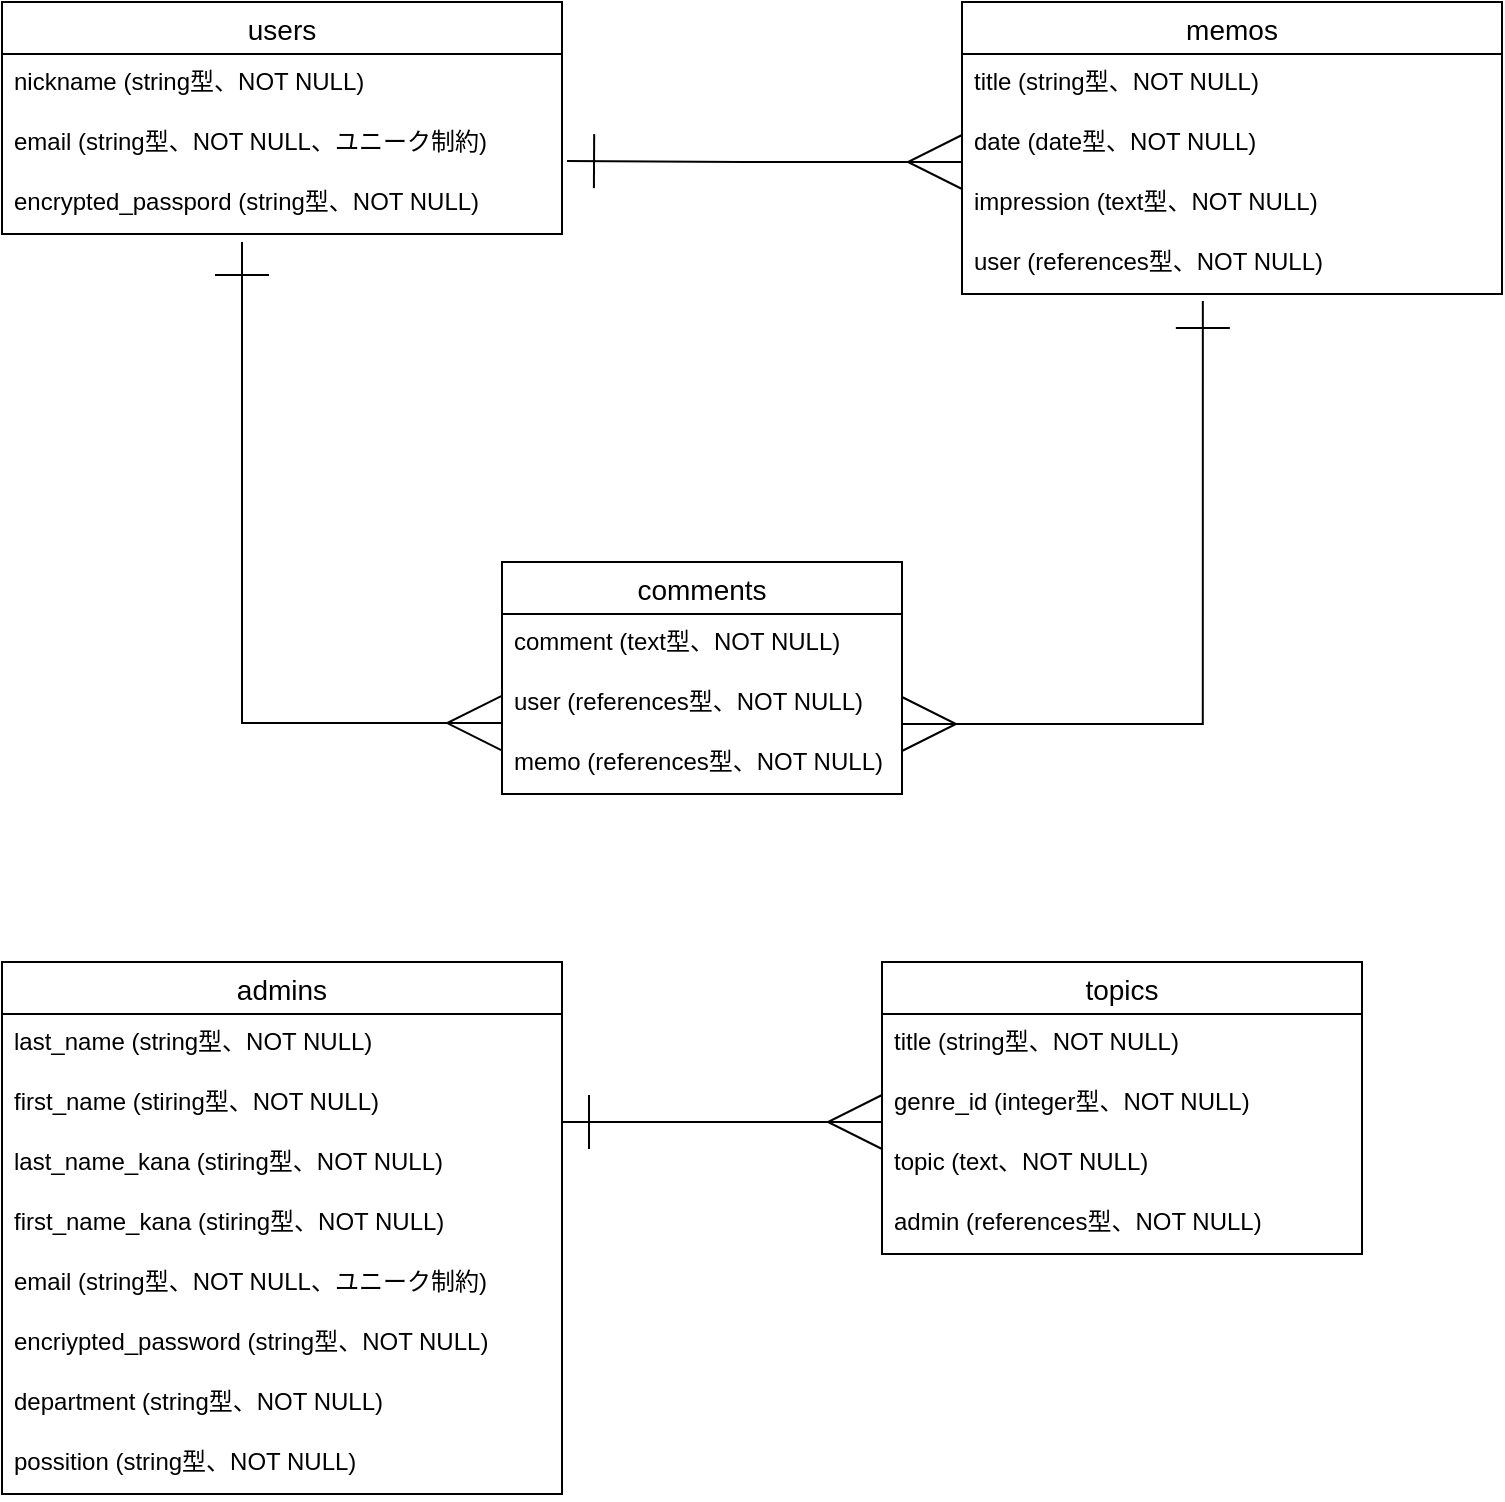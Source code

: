 <mxfile>
    <diagram id="nBu3KHAfV3649s3P54Zg" name="ページ1">
        <mxGraphModel dx="521" dy="639" grid="1" gridSize="10" guides="0" tooltips="1" connect="1" arrows="1" fold="1" page="1" pageScale="1" pageWidth="827" pageHeight="1169" math="0" shadow="0">
            <root>
                <mxCell id="0"/>
                <mxCell id="1" parent="0"/>
                <mxCell id="2" value="users" style="swimlane;fontStyle=0;childLayout=stackLayout;horizontal=1;startSize=26;horizontalStack=0;resizeParent=1;resizeParentMax=0;resizeLast=0;collapsible=1;marginBottom=0;align=center;fontSize=14;" parent="1" vertex="1">
                    <mxGeometry x="40" y="40" width="280" height="116" as="geometry"/>
                </mxCell>
                <mxCell id="3" value="nickname (string型、NOT NULL)" style="text;strokeColor=none;fillColor=none;spacingLeft=4;spacingRight=4;overflow=hidden;rotatable=0;points=[[0,0.5],[1,0.5]];portConstraint=eastwest;fontSize=12;" parent="2" vertex="1">
                    <mxGeometry y="26" width="280" height="30" as="geometry"/>
                </mxCell>
                <mxCell id="4" value="email (string型、NOT NULL、ユニーク制約)" style="text;strokeColor=none;fillColor=none;spacingLeft=4;spacingRight=4;overflow=hidden;rotatable=0;points=[[0,0.5],[1,0.5]];portConstraint=eastwest;fontSize=12;" parent="2" vertex="1">
                    <mxGeometry y="56" width="280" height="30" as="geometry"/>
                </mxCell>
                <mxCell id="5" value="encrypted_passpord (string型、NOT NULL)" style="text;strokeColor=none;fillColor=none;spacingLeft=4;spacingRight=4;overflow=hidden;rotatable=0;points=[[0,0.5],[1,0.5]];portConstraint=eastwest;fontSize=12;" parent="2" vertex="1">
                    <mxGeometry y="86" width="280" height="30" as="geometry"/>
                </mxCell>
                <mxCell id="14" value="memos" style="swimlane;fontStyle=0;childLayout=stackLayout;horizontal=1;startSize=26;horizontalStack=0;resizeParent=1;resizeParentMax=0;resizeLast=0;collapsible=1;marginBottom=0;align=center;fontSize=14;" parent="1" vertex="1">
                    <mxGeometry x="520" y="40" width="270" height="146" as="geometry"/>
                </mxCell>
                <mxCell id="15" value="title (string型、NOT NULL)" style="text;strokeColor=none;fillColor=none;spacingLeft=4;spacingRight=4;overflow=hidden;rotatable=0;points=[[0,0.5],[1,0.5]];portConstraint=eastwest;fontSize=12;" parent="14" vertex="1">
                    <mxGeometry y="26" width="270" height="30" as="geometry"/>
                </mxCell>
                <mxCell id="16" value="date (date型、NOT NULL)" style="text;strokeColor=none;fillColor=none;spacingLeft=4;spacingRight=4;overflow=hidden;rotatable=0;points=[[0,0.5],[1,0.5]];portConstraint=eastwest;fontSize=12;" parent="14" vertex="1">
                    <mxGeometry y="56" width="270" height="30" as="geometry"/>
                </mxCell>
                <mxCell id="31" value="impression (text型、NOT NULL)" style="text;strokeColor=none;fillColor=none;spacingLeft=4;spacingRight=4;overflow=hidden;rotatable=0;points=[[0,0.5],[1,0.5]];portConstraint=eastwest;fontSize=12;" parent="14" vertex="1">
                    <mxGeometry y="86" width="270" height="30" as="geometry"/>
                </mxCell>
                <mxCell id="25" value="user (references型、NOT NULL)" style="text;strokeColor=none;fillColor=none;spacingLeft=4;spacingRight=4;overflow=hidden;rotatable=0;points=[[0,0.5],[1,0.5]];portConstraint=eastwest;fontSize=12;" parent="14" vertex="1">
                    <mxGeometry y="116" width="270" height="30" as="geometry"/>
                </mxCell>
                <mxCell id="27" value="comments" style="swimlane;fontStyle=0;childLayout=stackLayout;horizontal=1;startSize=26;horizontalStack=0;resizeParent=1;resizeParentMax=0;resizeLast=0;collapsible=1;marginBottom=0;align=center;fontSize=14;" parent="1" vertex="1">
                    <mxGeometry x="290" y="320" width="200" height="116" as="geometry"/>
                </mxCell>
                <mxCell id="34" value="comment (text型、NOT NULL)" style="text;strokeColor=none;fillColor=none;spacingLeft=4;spacingRight=4;overflow=hidden;rotatable=0;points=[[0,0.5],[1,0.5]];portConstraint=eastwest;fontSize=12;" parent="27" vertex="1">
                    <mxGeometry y="26" width="200" height="30" as="geometry"/>
                </mxCell>
                <mxCell id="35" value="user (references型、NOT NULL)" style="text;strokeColor=none;fillColor=none;spacingLeft=4;spacingRight=4;overflow=hidden;rotatable=0;points=[[0,0.5],[1,0.5]];portConstraint=eastwest;fontSize=12;" parent="27" vertex="1">
                    <mxGeometry y="56" width="200" height="30" as="geometry"/>
                </mxCell>
                <mxCell id="33" value="memo (references型、NOT NULL)" style="text;strokeColor=none;fillColor=none;spacingLeft=4;spacingRight=4;overflow=hidden;rotatable=0;points=[[0,0.5],[1,0.5]];portConstraint=eastwest;fontSize=12;" parent="27" vertex="1">
                    <mxGeometry y="86" width="200" height="30" as="geometry"/>
                </mxCell>
                <mxCell id="37" style="edgeStyle=none;html=1;exitX=1.009;exitY=0.783;exitDx=0;exitDy=0;entryX=0;entryY=0.8;entryDx=0;entryDy=0;endArrow=ERmany;endFill=0;endSize=25;startArrow=ERone;startFill=0;startSize=25;exitPerimeter=0;entryPerimeter=0;" parent="1" source="4" target="16" edge="1">
                    <mxGeometry relative="1" as="geometry">
                        <mxPoint x="320" y="171" as="sourcePoint"/>
                        <Array as="points">
                            <mxPoint x="420" y="120"/>
                        </Array>
                    </mxGeometry>
                </mxCell>
                <mxCell id="38" value="" style="endArrow=ERmany;html=1;rounded=0;startSize=25;endSize=25;edgeStyle=orthogonalEdgeStyle;entryX=-0.002;entryY=0.817;entryDx=0;entryDy=0;entryPerimeter=0;startArrow=ERone;startFill=0;endFill=0;" parent="1" target="35" edge="1">
                    <mxGeometry relative="1" as="geometry">
                        <mxPoint x="160" y="190" as="sourcePoint"/>
                        <mxPoint x="180" y="520" as="targetPoint"/>
                        <Array as="points">
                            <mxPoint x="160" y="160"/>
                            <mxPoint x="160" y="521"/>
                        </Array>
                    </mxGeometry>
                </mxCell>
                <mxCell id="39" value="" style="endArrow=ERone;html=1;rounded=0;startSize=25;endSize=25;edgeStyle=orthogonalEdgeStyle;startArrow=ERmany;startFill=0;endFill=0;entryX=0.446;entryY=1.117;entryDx=0;entryDy=0;entryPerimeter=0;" parent="1" target="25" edge="1">
                    <mxGeometry relative="1" as="geometry">
                        <mxPoint x="490" y="401" as="sourcePoint"/>
                        <mxPoint x="640" y="381" as="targetPoint"/>
                        <Array as="points">
                            <mxPoint x="640" y="401"/>
                        </Array>
                    </mxGeometry>
                </mxCell>
                <mxCell id="40" value="admins" style="swimlane;fontStyle=0;childLayout=stackLayout;horizontal=1;startSize=26;horizontalStack=0;resizeParent=1;resizeParentMax=0;resizeLast=0;collapsible=1;marginBottom=0;align=center;fontSize=14;" parent="1" vertex="1">
                    <mxGeometry x="40" y="520" width="280" height="266" as="geometry"/>
                </mxCell>
                <mxCell id="41" value="last_name (string型、NOT NULL)" style="text;strokeColor=none;fillColor=none;spacingLeft=4;spacingRight=4;overflow=hidden;rotatable=0;points=[[0,0.5],[1,0.5]];portConstraint=eastwest;fontSize=12;" parent="40" vertex="1">
                    <mxGeometry y="26" width="280" height="30" as="geometry"/>
                </mxCell>
                <mxCell id="47" value="first_name (stiring型、NOT NULL)" style="text;strokeColor=none;fillColor=none;spacingLeft=4;spacingRight=4;overflow=hidden;rotatable=0;points=[[0,0.5],[1,0.5]];portConstraint=eastwest;fontSize=12;" parent="40" vertex="1">
                    <mxGeometry y="56" width="280" height="30" as="geometry"/>
                </mxCell>
                <mxCell id="48" value="last_name_kana (stiring型、NOT NULL)" style="text;strokeColor=none;fillColor=none;spacingLeft=4;spacingRight=4;overflow=hidden;rotatable=0;points=[[0,0.5],[1,0.5]];portConstraint=eastwest;fontSize=12;" parent="40" vertex="1">
                    <mxGeometry y="86" width="280" height="30" as="geometry"/>
                </mxCell>
                <mxCell id="46" value="first_name_kana (stiring型、NOT NULL)" style="text;strokeColor=none;fillColor=none;spacingLeft=4;spacingRight=4;overflow=hidden;rotatable=0;points=[[0,0.5],[1,0.5]];portConstraint=eastwest;fontSize=12;" parent="40" vertex="1">
                    <mxGeometry y="116" width="280" height="30" as="geometry"/>
                </mxCell>
                <mxCell id="45" value="email (string型、NOT NULL、ユニーク制約)" style="text;strokeColor=none;fillColor=none;spacingLeft=4;spacingRight=4;overflow=hidden;rotatable=0;points=[[0,0.5],[1,0.5]];portConstraint=eastwest;fontSize=12;" parent="40" vertex="1">
                    <mxGeometry y="146" width="280" height="30" as="geometry"/>
                </mxCell>
                <mxCell id="44" value="encriypted_password (string型、NOT NULL)" style="text;strokeColor=none;fillColor=none;spacingLeft=4;spacingRight=4;overflow=hidden;rotatable=0;points=[[0,0.5],[1,0.5]];portConstraint=eastwest;fontSize=12;" parent="40" vertex="1">
                    <mxGeometry y="176" width="280" height="30" as="geometry"/>
                </mxCell>
                <mxCell id="42" value="department (string型、NOT NULL)" style="text;strokeColor=none;fillColor=none;spacingLeft=4;spacingRight=4;overflow=hidden;rotatable=0;points=[[0,0.5],[1,0.5]];portConstraint=eastwest;fontSize=12;" parent="40" vertex="1">
                    <mxGeometry y="206" width="280" height="30" as="geometry"/>
                </mxCell>
                <mxCell id="43" value="possition (string型、NOT NULL)" style="text;strokeColor=none;fillColor=none;spacingLeft=4;spacingRight=4;overflow=hidden;rotatable=0;points=[[0,0.5],[1,0.5]];portConstraint=eastwest;fontSize=12;" parent="40" vertex="1">
                    <mxGeometry y="236" width="280" height="30" as="geometry"/>
                </mxCell>
                <mxCell id="49" value="topics" style="swimlane;fontStyle=0;childLayout=stackLayout;horizontal=1;startSize=26;horizontalStack=0;resizeParent=1;resizeParentMax=0;resizeLast=0;collapsible=1;marginBottom=0;align=center;fontSize=14;" parent="1" vertex="1">
                    <mxGeometry x="480" y="520" width="240" height="146" as="geometry"/>
                </mxCell>
                <mxCell id="50" value="title (string型、NOT NULL)" style="text;strokeColor=none;fillColor=none;spacingLeft=4;spacingRight=4;overflow=hidden;rotatable=0;points=[[0,0.5],[1,0.5]];portConstraint=eastwest;fontSize=12;" parent="49" vertex="1">
                    <mxGeometry y="26" width="240" height="30" as="geometry"/>
                </mxCell>
                <mxCell id="51" value="genre_id (integer型、NOT NULL)" style="text;strokeColor=none;fillColor=none;spacingLeft=4;spacingRight=4;overflow=hidden;rotatable=0;points=[[0,0.5],[1,0.5]];portConstraint=eastwest;fontSize=12;" parent="49" vertex="1">
                    <mxGeometry y="56" width="240" height="30" as="geometry"/>
                </mxCell>
                <mxCell id="53" value="topic (text、NOT NULL)" style="text;strokeColor=none;fillColor=none;spacingLeft=4;spacingRight=4;overflow=hidden;rotatable=0;points=[[0,0.5],[1,0.5]];portConstraint=eastwest;fontSize=12;" parent="49" vertex="1">
                    <mxGeometry y="86" width="240" height="30" as="geometry"/>
                </mxCell>
                <mxCell id="52" value="admin (references型、NOT NULL)" style="text;strokeColor=none;fillColor=none;spacingLeft=4;spacingRight=4;overflow=hidden;rotatable=0;points=[[0,0.5],[1,0.5]];portConstraint=eastwest;fontSize=12;" parent="49" vertex="1">
                    <mxGeometry y="116" width="240" height="30" as="geometry"/>
                </mxCell>
                <mxCell id="59" value="" style="endArrow=ERmany;html=1;rounded=0;startSize=25;endSize=25;startArrow=ERone;startFill=0;endFill=0;" parent="1" edge="1">
                    <mxGeometry relative="1" as="geometry">
                        <mxPoint x="320" y="600" as="sourcePoint"/>
                        <mxPoint x="480" y="600" as="targetPoint"/>
                    </mxGeometry>
                </mxCell>
            </root>
        </mxGraphModel>
    </diagram>
    <diagram id="j4Bn4jV2oK3Cvh35C8Nh" name="ページ2">
        <mxGraphModel dx="1913" dy="913" grid="1" gridSize="10" guides="0" tooltips="1" connect="1" arrows="1" fold="1" page="1" pageScale="1" pageWidth="1169" pageHeight="827" math="0" shadow="0">
            <root>
                <mxCell id="0"/>
                <mxCell id="1" parent="0"/>
                <mxCell id="SHzpP2WQgQSxT8DJZGHA-2" value="コーヒーメモ一覧ページ&lt;br style=&quot;font-size: 20px;&quot;&gt;コーヒー情報一覧ページ" style="rounded=1;whiteSpace=wrap;html=1;strokeWidth=2;fontSize=20;" vertex="1" parent="1">
                    <mxGeometry y="440" width="280" height="80" as="geometry"/>
                </mxCell>
                <mxCell id="SHzpP2WQgQSxT8DJZGHA-3" value="ユーザーログインページ" style="rounded=1;whiteSpace=wrap;html=1;strokeWidth=2;fontSize=20;" vertex="1" parent="1">
                    <mxGeometry x="400" y="40" width="280" height="60" as="geometry"/>
                </mxCell>
                <mxCell id="SHzpP2WQgQSxT8DJZGHA-4" value="ユーザー新規登録ページ" style="rounded=1;whiteSpace=wrap;html=1;strokeWidth=2;fontSize=20;" vertex="1" parent="1">
                    <mxGeometry x="400" y="120" width="280" height="60" as="geometry"/>
                </mxCell>
                <mxCell id="SHzpP2WQgQSxT8DJZGHA-5" value="ユーザーマイページ" style="rounded=1;whiteSpace=wrap;html=1;strokeWidth=2;fontSize=20;" vertex="1" parent="1">
                    <mxGeometry x="400" y="200" width="280" height="60" as="geometry"/>
                </mxCell>
                <mxCell id="SHzpP2WQgQSxT8DJZGHA-6" value="コーヒーメモ投稿ページ" style="rounded=1;whiteSpace=wrap;html=1;strokeWidth=2;fontSize=20;" vertex="1" parent="1">
                    <mxGeometry x="400" y="280" width="280" height="60" as="geometry"/>
                </mxCell>
                <mxCell id="SHzpP2WQgQSxT8DJZGHA-7" value="コーヒーメモ詳細ページ" style="rounded=1;whiteSpace=wrap;html=1;strokeWidth=2;fontSize=20;" vertex="1" parent="1">
                    <mxGeometry x="400" y="360" width="280" height="60" as="geometry"/>
                </mxCell>
                <mxCell id="SHzpP2WQgQSxT8DJZGHA-8" value="管理者ログインページ" style="rounded=1;whiteSpace=wrap;html=1;strokeWidth=2;fontSize=20;" vertex="1" parent="1">
                    <mxGeometry x="400" y="560" width="280" height="60" as="geometry"/>
                </mxCell>
                <mxCell id="SHzpP2WQgQSxT8DJZGHA-9" value="管理者新規登録ページ" style="rounded=1;whiteSpace=wrap;html=1;strokeWidth=2;fontSize=20;" vertex="1" parent="1">
                    <mxGeometry x="400" y="640" width="280" height="60" as="geometry"/>
                </mxCell>
                <mxCell id="SHzpP2WQgQSxT8DJZGHA-10" value="管理者マイページ" style="rounded=1;whiteSpace=wrap;html=1;strokeWidth=2;fontSize=20;" vertex="1" parent="1">
                    <mxGeometry x="400" y="720" width="280" height="60" as="geometry"/>
                </mxCell>
                <mxCell id="SHzpP2WQgQSxT8DJZGHA-11" value="コーヒー情報投稿ページ" style="rounded=1;whiteSpace=wrap;html=1;strokeWidth=2;fontSize=20;" vertex="1" parent="1">
                    <mxGeometry x="400" y="800" width="280" height="60" as="geometry"/>
                </mxCell>
                <mxCell id="SHzpP2WQgQSxT8DJZGHA-12" value="コーヒー情報詳細ページ" style="rounded=1;whiteSpace=wrap;html=1;strokeWidth=2;fontSize=20;" vertex="1" parent="1">
                    <mxGeometry x="400" y="880" width="280" height="60" as="geometry"/>
                </mxCell>
                <mxCell id="SHzpP2WQgQSxT8DJZGHA-13" value="コーヒーメモ編集ページ" style="rounded=1;whiteSpace=wrap;html=1;strokeWidth=2;fontSize=20;" vertex="1" parent="1">
                    <mxGeometry x="800" y="360" width="280" height="60" as="geometry"/>
                </mxCell>
                <mxCell id="SHzpP2WQgQSxT8DJZGHA-15" value="コーヒー情報編集ページ" style="rounded=1;whiteSpace=wrap;html=1;strokeWidth=2;fontSize=20;" vertex="1" parent="1">
                    <mxGeometry x="800" y="880" width="280" height="60" as="geometry"/>
                </mxCell>
                <mxCell id="SHzpP2WQgQSxT8DJZGHA-25" value="" style="shape=curlyBracket;whiteSpace=wrap;html=1;rounded=1;labelPosition=left;verticalLabelPosition=middle;align=right;verticalAlign=middle;strokeWidth=2;fontSize=20;size=0.5;" vertex="1" parent="1">
                    <mxGeometry x="280" y="70" width="120" height="840" as="geometry"/>
                </mxCell>
                <mxCell id="SHzpP2WQgQSxT8DJZGHA-27" value="" style="line;strokeWidth=2;html=1;fontSize=20;" vertex="1" parent="1">
                    <mxGeometry x="340" y="150" width="60" height="10" as="geometry"/>
                </mxCell>
                <mxCell id="SHzpP2WQgQSxT8DJZGHA-28" value="" style="line;strokeWidth=2;html=1;fontSize=20;" vertex="1" parent="1">
                    <mxGeometry x="680" y="390" width="120" height="10" as="geometry"/>
                </mxCell>
                <mxCell id="SHzpP2WQgQSxT8DJZGHA-29" value="" style="line;strokeWidth=2;html=1;fontSize=20;" vertex="1" parent="1">
                    <mxGeometry x="340" y="230" width="60" height="10" as="geometry"/>
                </mxCell>
                <mxCell id="SHzpP2WQgQSxT8DJZGHA-30" value="" style="line;strokeWidth=2;html=1;fontSize=20;" vertex="1" parent="1">
                    <mxGeometry x="340" y="260" width="60" height="110" as="geometry"/>
                </mxCell>
                <mxCell id="SHzpP2WQgQSxT8DJZGHA-31" value="" style="line;strokeWidth=2;html=1;fontSize=20;" vertex="1" parent="1">
                    <mxGeometry x="340" y="390" width="60" height="10" as="geometry"/>
                </mxCell>
                <mxCell id="SHzpP2WQgQSxT8DJZGHA-32" value="" style="line;strokeWidth=2;html=1;fontSize=20;" vertex="1" parent="1">
                    <mxGeometry x="340" y="590" width="60" height="10" as="geometry"/>
                </mxCell>
                <mxCell id="SHzpP2WQgQSxT8DJZGHA-33" value="" style="line;strokeWidth=2;html=1;fontSize=20;" vertex="1" parent="1">
                    <mxGeometry x="340" y="670" width="60" height="10" as="geometry"/>
                </mxCell>
                <mxCell id="SHzpP2WQgQSxT8DJZGHA-34" value="" style="line;strokeWidth=2;html=1;fontSize=20;" vertex="1" parent="1">
                    <mxGeometry x="340" y="750" width="60" height="10" as="geometry"/>
                </mxCell>
                <mxCell id="SHzpP2WQgQSxT8DJZGHA-35" value="" style="line;strokeWidth=2;html=1;fontSize=20;" vertex="1" parent="1">
                    <mxGeometry x="340" y="820" width="60" height="10" as="geometry"/>
                </mxCell>
                <mxCell id="SHzpP2WQgQSxT8DJZGHA-37" value="" style="line;strokeWidth=2;html=1;fontSize=20;" vertex="1" parent="1">
                    <mxGeometry x="680" y="910" width="120" height="10" as="geometry"/>
                </mxCell>
            </root>
        </mxGraphModel>
    </diagram>
</mxfile>